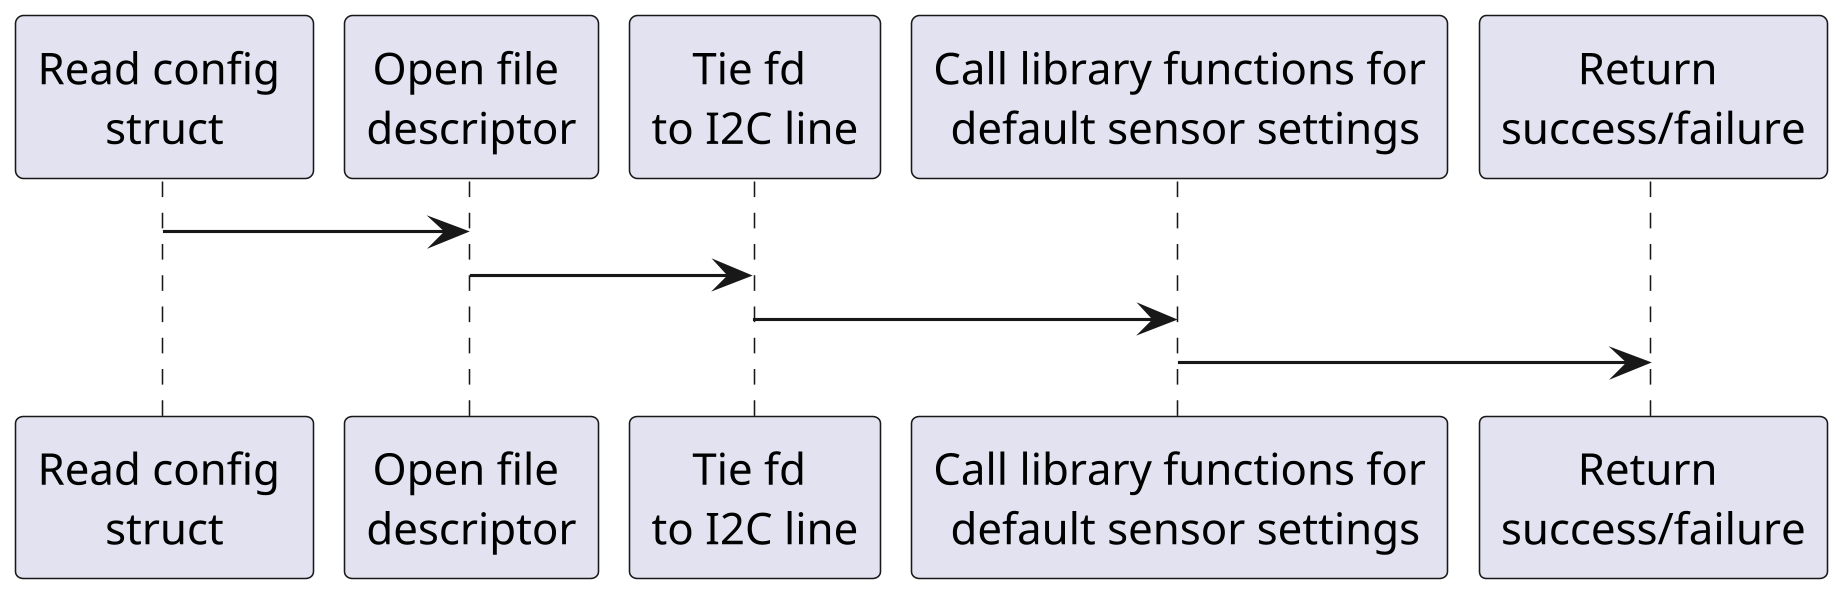 /*
 * @Author: you@you.you
 * @Date:   Wednesday February 12th 2020
 * @Last Modified By:  Brogan Miner
 * @Last Modified Time:  Wednesday February 12th 2020
 * @Copyright:  (c) Oregon State University 2020
 */
@startuml
skinparam dpi 300
participant "Read config \nstruct" as init
participant "Open file \ndescriptor" as fd
participant "Tie fd \nto I2C line" as tie
participant "Call library functions for\n default sensor settings" as def
participant "Return \nsuccess/failure" as ret

init -> fd
fd -> tie
tie -> def
def -> ret
@enduml